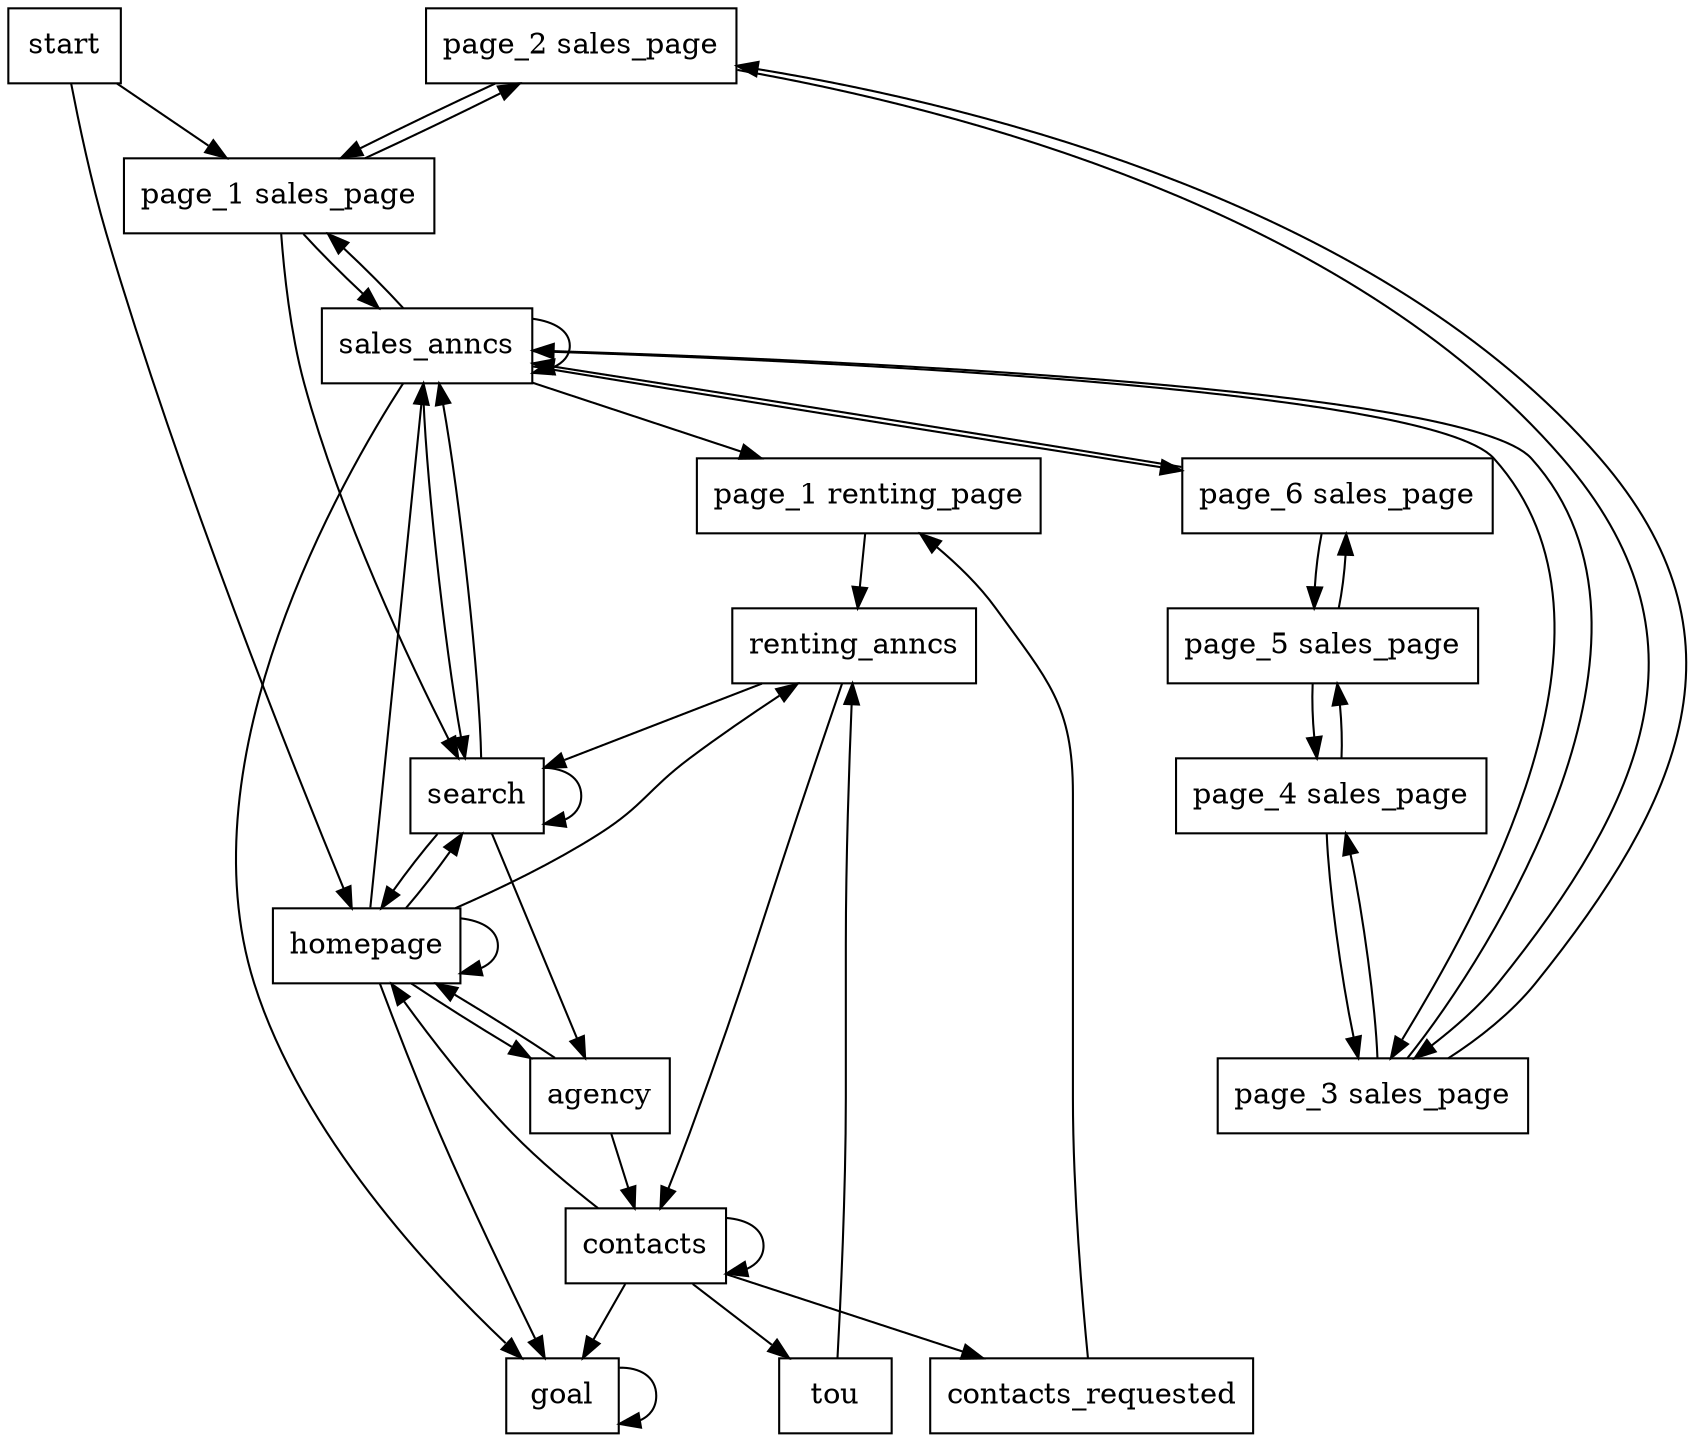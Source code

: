 digraph P { 
node [shape=box];
0[label="page_2 sales_page"];
1[label="contacts_requested"];
2[label="renting_anncs"];
3[label="homepage"];
4[label="tou"];
5[label="start"];
6[label="page_5 sales_page"];
7[label="page_1 sales_page"];
8[label="goal"];
9[label="page_6 sales_page"];
10[label="search"];
11[label="contacts"];
12[label="page_3 sales_page"];
13[label="page_1 renting_page"];
14[label="sales_anncs"];
15[label="page_4 sales_page"];
16[label="agency"];
12->14[weight=0.33333334];
12->15[weight=0.33333334];
12->0[weight=0.33333334];
3->16[weight=0.09090909];
3->14[weight=0.09090909];
0->12[weight=0.5];
2->11[weight=0.75];
15->12[weight=0.5];
14->10[weight=0.15];
14->8[weight=0.15];
7->0[weight=0.125];
1->13[weight=1.0];
10->16[weight=0.071428575];
10->14[weight=0.5714286];
16->11[weight=0.5];
7->14[weight=0.375];
6->15[weight=0.5];
13->2[weight=1.0];
8->8[weight=1.0];
5->7[weight=0.33333334];
11->11[weight=0.33333334];
3->2[weight=0.09090909];
4->2[weight=1.0];
3->3[weight=0.27272728];
14->13[weight=0.05];
2->10[weight=0.25];
3->10[weight=0.27272728];
9->6[weight=0.5];
3->8[weight=0.18181819];
11->1[weight=0.16666667];
16->3[weight=0.5];
9->14[weight=0.5];
6->9[weight=0.5];
14->7[weight=0.25];
14->12[weight=0.05];
10->3[weight=0.14285715];
11->3[weight=0.16666667];
14->9[weight=0.05];
14->14[weight=0.3];
7->10[weight=0.5];
10->10[weight=0.21428572];
15->6[weight=0.5];
11->4[weight=0.16666667];
11->8[weight=0.16666667];
0->7[weight=0.5];
5->3[weight=0.6666667];
}
